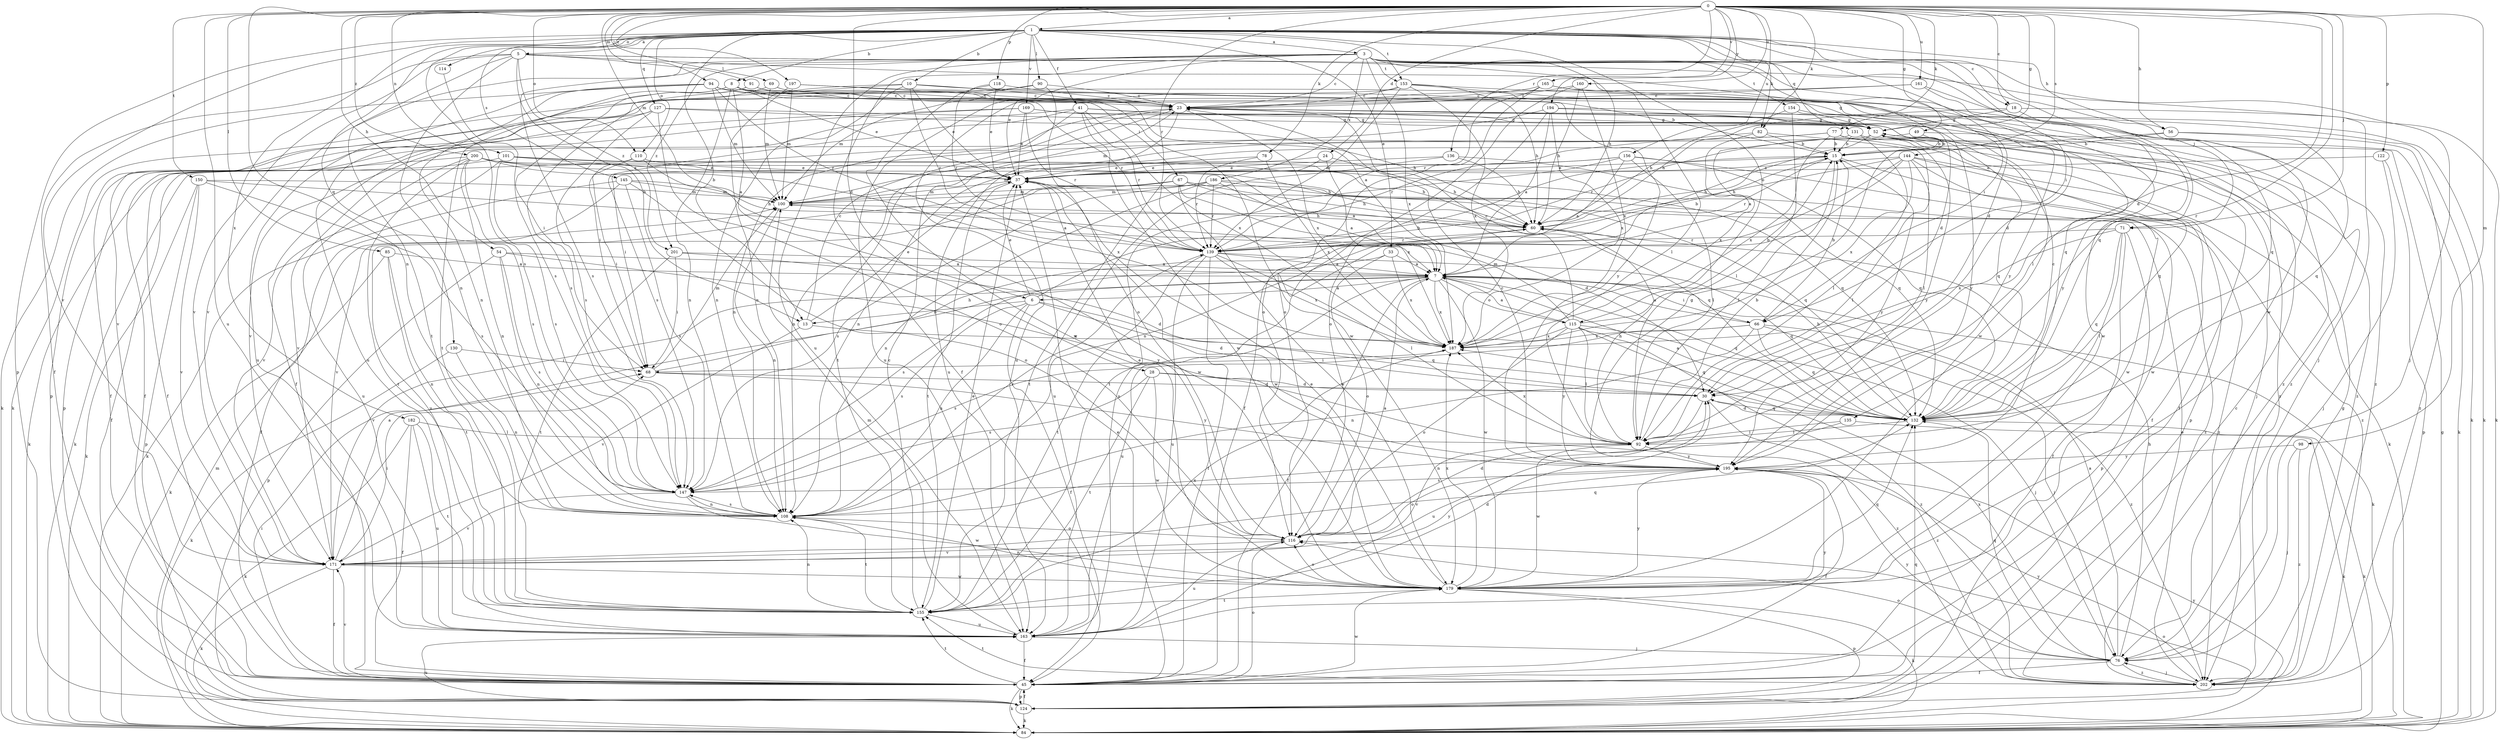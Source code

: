 strict digraph  {
0;
1;
3;
5;
6;
7;
8;
10;
13;
15;
18;
23;
24;
28;
30;
33;
37;
41;
45;
49;
52;
54;
56;
60;
66;
67;
68;
69;
71;
76;
77;
78;
82;
84;
85;
90;
91;
92;
94;
98;
100;
101;
108;
110;
114;
115;
116;
118;
122;
124;
127;
130;
131;
132;
135;
136;
139;
144;
145;
147;
150;
153;
154;
155;
156;
160;
161;
163;
165;
169;
171;
179;
182;
186;
187;
194;
195;
197;
200;
201;
202;
0 -> 1  [label=a];
0 -> 18  [label=c];
0 -> 24  [label=d];
0 -> 28  [label=d];
0 -> 30  [label=d];
0 -> 49  [label=g];
0 -> 52  [label=g];
0 -> 54  [label=h];
0 -> 56  [label=h];
0 -> 69  [label=j];
0 -> 71  [label=j];
0 -> 77  [label=k];
0 -> 78  [label=k];
0 -> 82  [label=k];
0 -> 85  [label=l];
0 -> 94  [label=m];
0 -> 98  [label=m];
0 -> 100  [label=m];
0 -> 101  [label=n];
0 -> 108  [label=n];
0 -> 110  [label=o];
0 -> 118  [label=p];
0 -> 122  [label=p];
0 -> 135  [label=r];
0 -> 136  [label=r];
0 -> 139  [label=r];
0 -> 144  [label=s];
0 -> 150  [label=t];
0 -> 156  [label=u];
0 -> 160  [label=u];
0 -> 161  [label=u];
0 -> 163  [label=u];
0 -> 165  [label=v];
0 -> 194  [label=y];
0 -> 197  [label=z];
0 -> 200  [label=z];
1 -> 3  [label=a];
1 -> 5  [label=a];
1 -> 8  [label=b];
1 -> 10  [label=b];
1 -> 13  [label=b];
1 -> 18  [label=c];
1 -> 30  [label=d];
1 -> 33  [label=e];
1 -> 41  [label=f];
1 -> 56  [label=h];
1 -> 66  [label=i];
1 -> 82  [label=k];
1 -> 90  [label=l];
1 -> 110  [label=o];
1 -> 114  [label=o];
1 -> 115  [label=o];
1 -> 124  [label=p];
1 -> 127  [label=q];
1 -> 130  [label=q];
1 -> 131  [label=q];
1 -> 145  [label=s];
1 -> 147  [label=s];
1 -> 153  [label=t];
1 -> 169  [label=v];
1 -> 171  [label=v];
1 -> 179  [label=w];
1 -> 182  [label=x];
3 -> 23  [label=c];
3 -> 30  [label=d];
3 -> 37  [label=e];
3 -> 45  [label=f];
3 -> 60  [label=h];
3 -> 66  [label=i];
3 -> 71  [label=j];
3 -> 76  [label=j];
3 -> 132  [label=q];
3 -> 147  [label=s];
3 -> 153  [label=t];
3 -> 154  [label=t];
3 -> 163  [label=u];
3 -> 171  [label=v];
3 -> 186  [label=x];
3 -> 187  [label=x];
3 -> 201  [label=z];
5 -> 13  [label=b];
5 -> 30  [label=d];
5 -> 45  [label=f];
5 -> 76  [label=j];
5 -> 91  [label=l];
5 -> 92  [label=l];
5 -> 108  [label=n];
5 -> 155  [label=t];
5 -> 171  [label=v];
5 -> 201  [label=z];
6 -> 13  [label=b];
6 -> 15  [label=b];
6 -> 30  [label=d];
6 -> 37  [label=e];
6 -> 45  [label=f];
6 -> 108  [label=n];
6 -> 132  [label=q];
6 -> 147  [label=s];
7 -> 6  [label=a];
7 -> 45  [label=f];
7 -> 66  [label=i];
7 -> 84  [label=k];
7 -> 115  [label=o];
7 -> 132  [label=q];
7 -> 163  [label=u];
7 -> 171  [label=v];
7 -> 179  [label=w];
7 -> 187  [label=x];
8 -> 6  [label=a];
8 -> 23  [label=c];
8 -> 37  [label=e];
8 -> 67  [label=i];
8 -> 68  [label=i];
8 -> 108  [label=n];
8 -> 139  [label=r];
8 -> 155  [label=t];
8 -> 179  [label=w];
10 -> 23  [label=c];
10 -> 37  [label=e];
10 -> 84  [label=k];
10 -> 108  [label=n];
10 -> 124  [label=p];
10 -> 139  [label=r];
10 -> 195  [label=y];
10 -> 202  [label=z];
13 -> 23  [label=c];
13 -> 37  [label=e];
13 -> 171  [label=v];
13 -> 187  [label=x];
15 -> 37  [label=e];
15 -> 60  [label=h];
15 -> 92  [label=l];
15 -> 139  [label=r];
15 -> 195  [label=y];
15 -> 202  [label=z];
18 -> 52  [label=g];
18 -> 60  [label=h];
18 -> 84  [label=k];
18 -> 195  [label=y];
23 -> 52  [label=g];
23 -> 84  [label=k];
23 -> 147  [label=s];
23 -> 155  [label=t];
23 -> 163  [label=u];
23 -> 187  [label=x];
24 -> 37  [label=e];
24 -> 60  [label=h];
24 -> 155  [label=t];
24 -> 187  [label=x];
28 -> 30  [label=d];
28 -> 147  [label=s];
28 -> 155  [label=t];
28 -> 179  [label=w];
28 -> 202  [label=z];
30 -> 132  [label=q];
30 -> 163  [label=u];
30 -> 202  [label=z];
33 -> 7  [label=a];
33 -> 116  [label=o];
33 -> 147  [label=s];
33 -> 187  [label=x];
37 -> 100  [label=m];
37 -> 155  [label=t];
37 -> 179  [label=w];
37 -> 202  [label=z];
41 -> 45  [label=f];
41 -> 52  [label=g];
41 -> 68  [label=i];
41 -> 108  [label=n];
41 -> 139  [label=r];
41 -> 179  [label=w];
41 -> 187  [label=x];
41 -> 202  [label=z];
45 -> 37  [label=e];
45 -> 68  [label=i];
45 -> 84  [label=k];
45 -> 116  [label=o];
45 -> 124  [label=p];
45 -> 155  [label=t];
45 -> 171  [label=v];
45 -> 179  [label=w];
49 -> 15  [label=b];
49 -> 84  [label=k];
49 -> 139  [label=r];
52 -> 15  [label=b];
52 -> 45  [label=f];
52 -> 76  [label=j];
52 -> 108  [label=n];
52 -> 132  [label=q];
54 -> 7  [label=a];
54 -> 108  [label=n];
54 -> 124  [label=p];
54 -> 147  [label=s];
54 -> 195  [label=y];
56 -> 15  [label=b];
56 -> 108  [label=n];
56 -> 132  [label=q];
56 -> 202  [label=z];
60 -> 139  [label=r];
66 -> 7  [label=a];
66 -> 15  [label=b];
66 -> 76  [label=j];
66 -> 108  [label=n];
66 -> 132  [label=q];
66 -> 147  [label=s];
66 -> 187  [label=x];
66 -> 202  [label=z];
67 -> 30  [label=d];
67 -> 60  [label=h];
67 -> 100  [label=m];
67 -> 132  [label=q];
67 -> 163  [label=u];
67 -> 171  [label=v];
67 -> 179  [label=w];
68 -> 30  [label=d];
68 -> 60  [label=h];
68 -> 100  [label=m];
68 -> 195  [label=y];
69 -> 23  [label=c];
69 -> 100  [label=m];
69 -> 171  [label=v];
69 -> 202  [label=z];
71 -> 45  [label=f];
71 -> 92  [label=l];
71 -> 124  [label=p];
71 -> 132  [label=q];
71 -> 139  [label=r];
71 -> 187  [label=x];
76 -> 7  [label=a];
76 -> 45  [label=f];
76 -> 60  [label=h];
76 -> 116  [label=o];
76 -> 132  [label=q];
76 -> 187  [label=x];
76 -> 195  [label=y];
76 -> 202  [label=z];
77 -> 15  [label=b];
77 -> 68  [label=i];
77 -> 124  [label=p];
77 -> 132  [label=q];
77 -> 171  [label=v];
77 -> 187  [label=x];
77 -> 195  [label=y];
78 -> 37  [label=e];
78 -> 139  [label=r];
78 -> 187  [label=x];
82 -> 7  [label=a];
82 -> 15  [label=b];
82 -> 92  [label=l];
82 -> 139  [label=r];
84 -> 52  [label=g];
84 -> 100  [label=m];
84 -> 116  [label=o];
84 -> 195  [label=y];
85 -> 7  [label=a];
85 -> 84  [label=k];
85 -> 108  [label=n];
85 -> 155  [label=t];
90 -> 23  [label=c];
90 -> 45  [label=f];
90 -> 100  [label=m];
90 -> 116  [label=o];
91 -> 7  [label=a];
91 -> 23  [label=c];
91 -> 147  [label=s];
91 -> 163  [label=u];
92 -> 15  [label=b];
92 -> 60  [label=h];
92 -> 171  [label=v];
92 -> 179  [label=w];
92 -> 187  [label=x];
92 -> 195  [label=y];
94 -> 15  [label=b];
94 -> 23  [label=c];
94 -> 84  [label=k];
94 -> 100  [label=m];
94 -> 108  [label=n];
94 -> 139  [label=r];
94 -> 163  [label=u];
94 -> 202  [label=z];
98 -> 76  [label=j];
98 -> 195  [label=y];
98 -> 202  [label=z];
100 -> 60  [label=h];
100 -> 108  [label=n];
101 -> 37  [label=e];
101 -> 45  [label=f];
101 -> 60  [label=h];
101 -> 132  [label=q];
101 -> 147  [label=s];
101 -> 171  [label=v];
108 -> 116  [label=o];
108 -> 139  [label=r];
108 -> 147  [label=s];
108 -> 155  [label=t];
110 -> 37  [label=e];
110 -> 68  [label=i];
110 -> 84  [label=k];
110 -> 179  [label=w];
114 -> 147  [label=s];
115 -> 7  [label=a];
115 -> 15  [label=b];
115 -> 23  [label=c];
115 -> 76  [label=j];
115 -> 92  [label=l];
115 -> 100  [label=m];
115 -> 116  [label=o];
115 -> 132  [label=q];
115 -> 187  [label=x];
115 -> 195  [label=y];
115 -> 202  [label=z];
116 -> 7  [label=a];
116 -> 30  [label=d];
116 -> 37  [label=e];
116 -> 163  [label=u];
116 -> 171  [label=v];
118 -> 23  [label=c];
118 -> 37  [label=e];
118 -> 139  [label=r];
118 -> 179  [label=w];
122 -> 37  [label=e];
122 -> 76  [label=j];
122 -> 124  [label=p];
124 -> 23  [label=c];
124 -> 45  [label=f];
124 -> 84  [label=k];
124 -> 132  [label=q];
124 -> 163  [label=u];
127 -> 45  [label=f];
127 -> 52  [label=g];
127 -> 60  [label=h];
127 -> 116  [label=o];
127 -> 147  [label=s];
127 -> 171  [label=v];
130 -> 68  [label=i];
130 -> 84  [label=k];
130 -> 108  [label=n];
131 -> 15  [label=b];
131 -> 45  [label=f];
131 -> 92  [label=l];
131 -> 187  [label=x];
132 -> 7  [label=a];
132 -> 23  [label=c];
132 -> 30  [label=d];
132 -> 60  [label=h];
132 -> 84  [label=k];
132 -> 92  [label=l];
135 -> 84  [label=k];
135 -> 92  [label=l];
135 -> 108  [label=n];
136 -> 37  [label=e];
136 -> 60  [label=h];
136 -> 132  [label=q];
136 -> 163  [label=u];
139 -> 7  [label=a];
139 -> 15  [label=b];
139 -> 45  [label=f];
139 -> 92  [label=l];
139 -> 132  [label=q];
139 -> 155  [label=t];
139 -> 163  [label=u];
139 -> 187  [label=x];
144 -> 37  [label=e];
144 -> 45  [label=f];
144 -> 60  [label=h];
144 -> 84  [label=k];
144 -> 92  [label=l];
144 -> 108  [label=n];
144 -> 155  [label=t];
144 -> 179  [label=w];
144 -> 187  [label=x];
145 -> 45  [label=f];
145 -> 60  [label=h];
145 -> 84  [label=k];
145 -> 100  [label=m];
145 -> 116  [label=o];
145 -> 147  [label=s];
147 -> 108  [label=n];
147 -> 171  [label=v];
147 -> 179  [label=w];
150 -> 7  [label=a];
150 -> 84  [label=k];
150 -> 100  [label=m];
150 -> 124  [label=p];
150 -> 147  [label=s];
150 -> 171  [label=v];
153 -> 23  [label=c];
153 -> 52  [label=g];
153 -> 60  [label=h];
153 -> 132  [label=q];
153 -> 139  [label=r];
153 -> 163  [label=u];
153 -> 187  [label=x];
154 -> 52  [label=g];
154 -> 60  [label=h];
154 -> 84  [label=k];
154 -> 92  [label=l];
155 -> 23  [label=c];
155 -> 30  [label=d];
155 -> 37  [label=e];
155 -> 108  [label=n];
155 -> 163  [label=u];
155 -> 187  [label=x];
156 -> 7  [label=a];
156 -> 37  [label=e];
156 -> 92  [label=l];
156 -> 100  [label=m];
156 -> 132  [label=q];
156 -> 163  [label=u];
156 -> 179  [label=w];
160 -> 23  [label=c];
160 -> 60  [label=h];
160 -> 116  [label=o];
160 -> 187  [label=x];
161 -> 23  [label=c];
161 -> 92  [label=l];
161 -> 132  [label=q];
161 -> 163  [label=u];
163 -> 45  [label=f];
163 -> 76  [label=j];
163 -> 100  [label=m];
163 -> 195  [label=y];
165 -> 23  [label=c];
165 -> 116  [label=o];
165 -> 139  [label=r];
165 -> 179  [label=w];
165 -> 195  [label=y];
169 -> 37  [label=e];
169 -> 45  [label=f];
169 -> 52  [label=g];
169 -> 124  [label=p];
169 -> 139  [label=r];
169 -> 202  [label=z];
171 -> 7  [label=a];
171 -> 45  [label=f];
171 -> 68  [label=i];
171 -> 84  [label=k];
171 -> 132  [label=q];
171 -> 179  [label=w];
171 -> 195  [label=y];
179 -> 37  [label=e];
179 -> 84  [label=k];
179 -> 108  [label=n];
179 -> 116  [label=o];
179 -> 124  [label=p];
179 -> 132  [label=q];
179 -> 155  [label=t];
179 -> 187  [label=x];
179 -> 195  [label=y];
182 -> 45  [label=f];
182 -> 84  [label=k];
182 -> 92  [label=l];
182 -> 155  [label=t];
182 -> 163  [label=u];
186 -> 7  [label=a];
186 -> 100  [label=m];
186 -> 108  [label=n];
186 -> 132  [label=q];
186 -> 139  [label=r];
186 -> 147  [label=s];
186 -> 202  [label=z];
187 -> 68  [label=i];
194 -> 7  [label=a];
194 -> 52  [label=g];
194 -> 100  [label=m];
194 -> 116  [label=o];
194 -> 187  [label=x];
194 -> 195  [label=y];
195 -> 23  [label=c];
195 -> 45  [label=f];
195 -> 52  [label=g];
195 -> 116  [label=o];
195 -> 147  [label=s];
197 -> 23  [label=c];
197 -> 100  [label=m];
197 -> 108  [label=n];
197 -> 179  [label=w];
200 -> 7  [label=a];
200 -> 37  [label=e];
200 -> 60  [label=h];
200 -> 84  [label=k];
200 -> 108  [label=n];
200 -> 147  [label=s];
200 -> 155  [label=t];
200 -> 163  [label=u];
200 -> 187  [label=x];
201 -> 7  [label=a];
201 -> 30  [label=d];
201 -> 68  [label=i];
201 -> 155  [label=t];
202 -> 37  [label=e];
202 -> 52  [label=g];
202 -> 76  [label=j];
202 -> 155  [label=t];
202 -> 195  [label=y];
}
